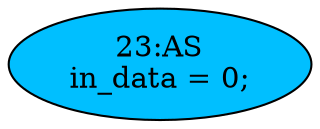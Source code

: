 strict digraph "" {
	node [label="\N"];
	"23:AS"	 [ast="<pyverilog.vparser.ast.Assign object at 0x7f43f489a690>",
		def_var="['in_data']",
		fillcolor=deepskyblue,
		label="23:AS
in_data = 0;",
		statements="[]",
		style=filled,
		typ=Assign,
		use_var="[]"];
}
